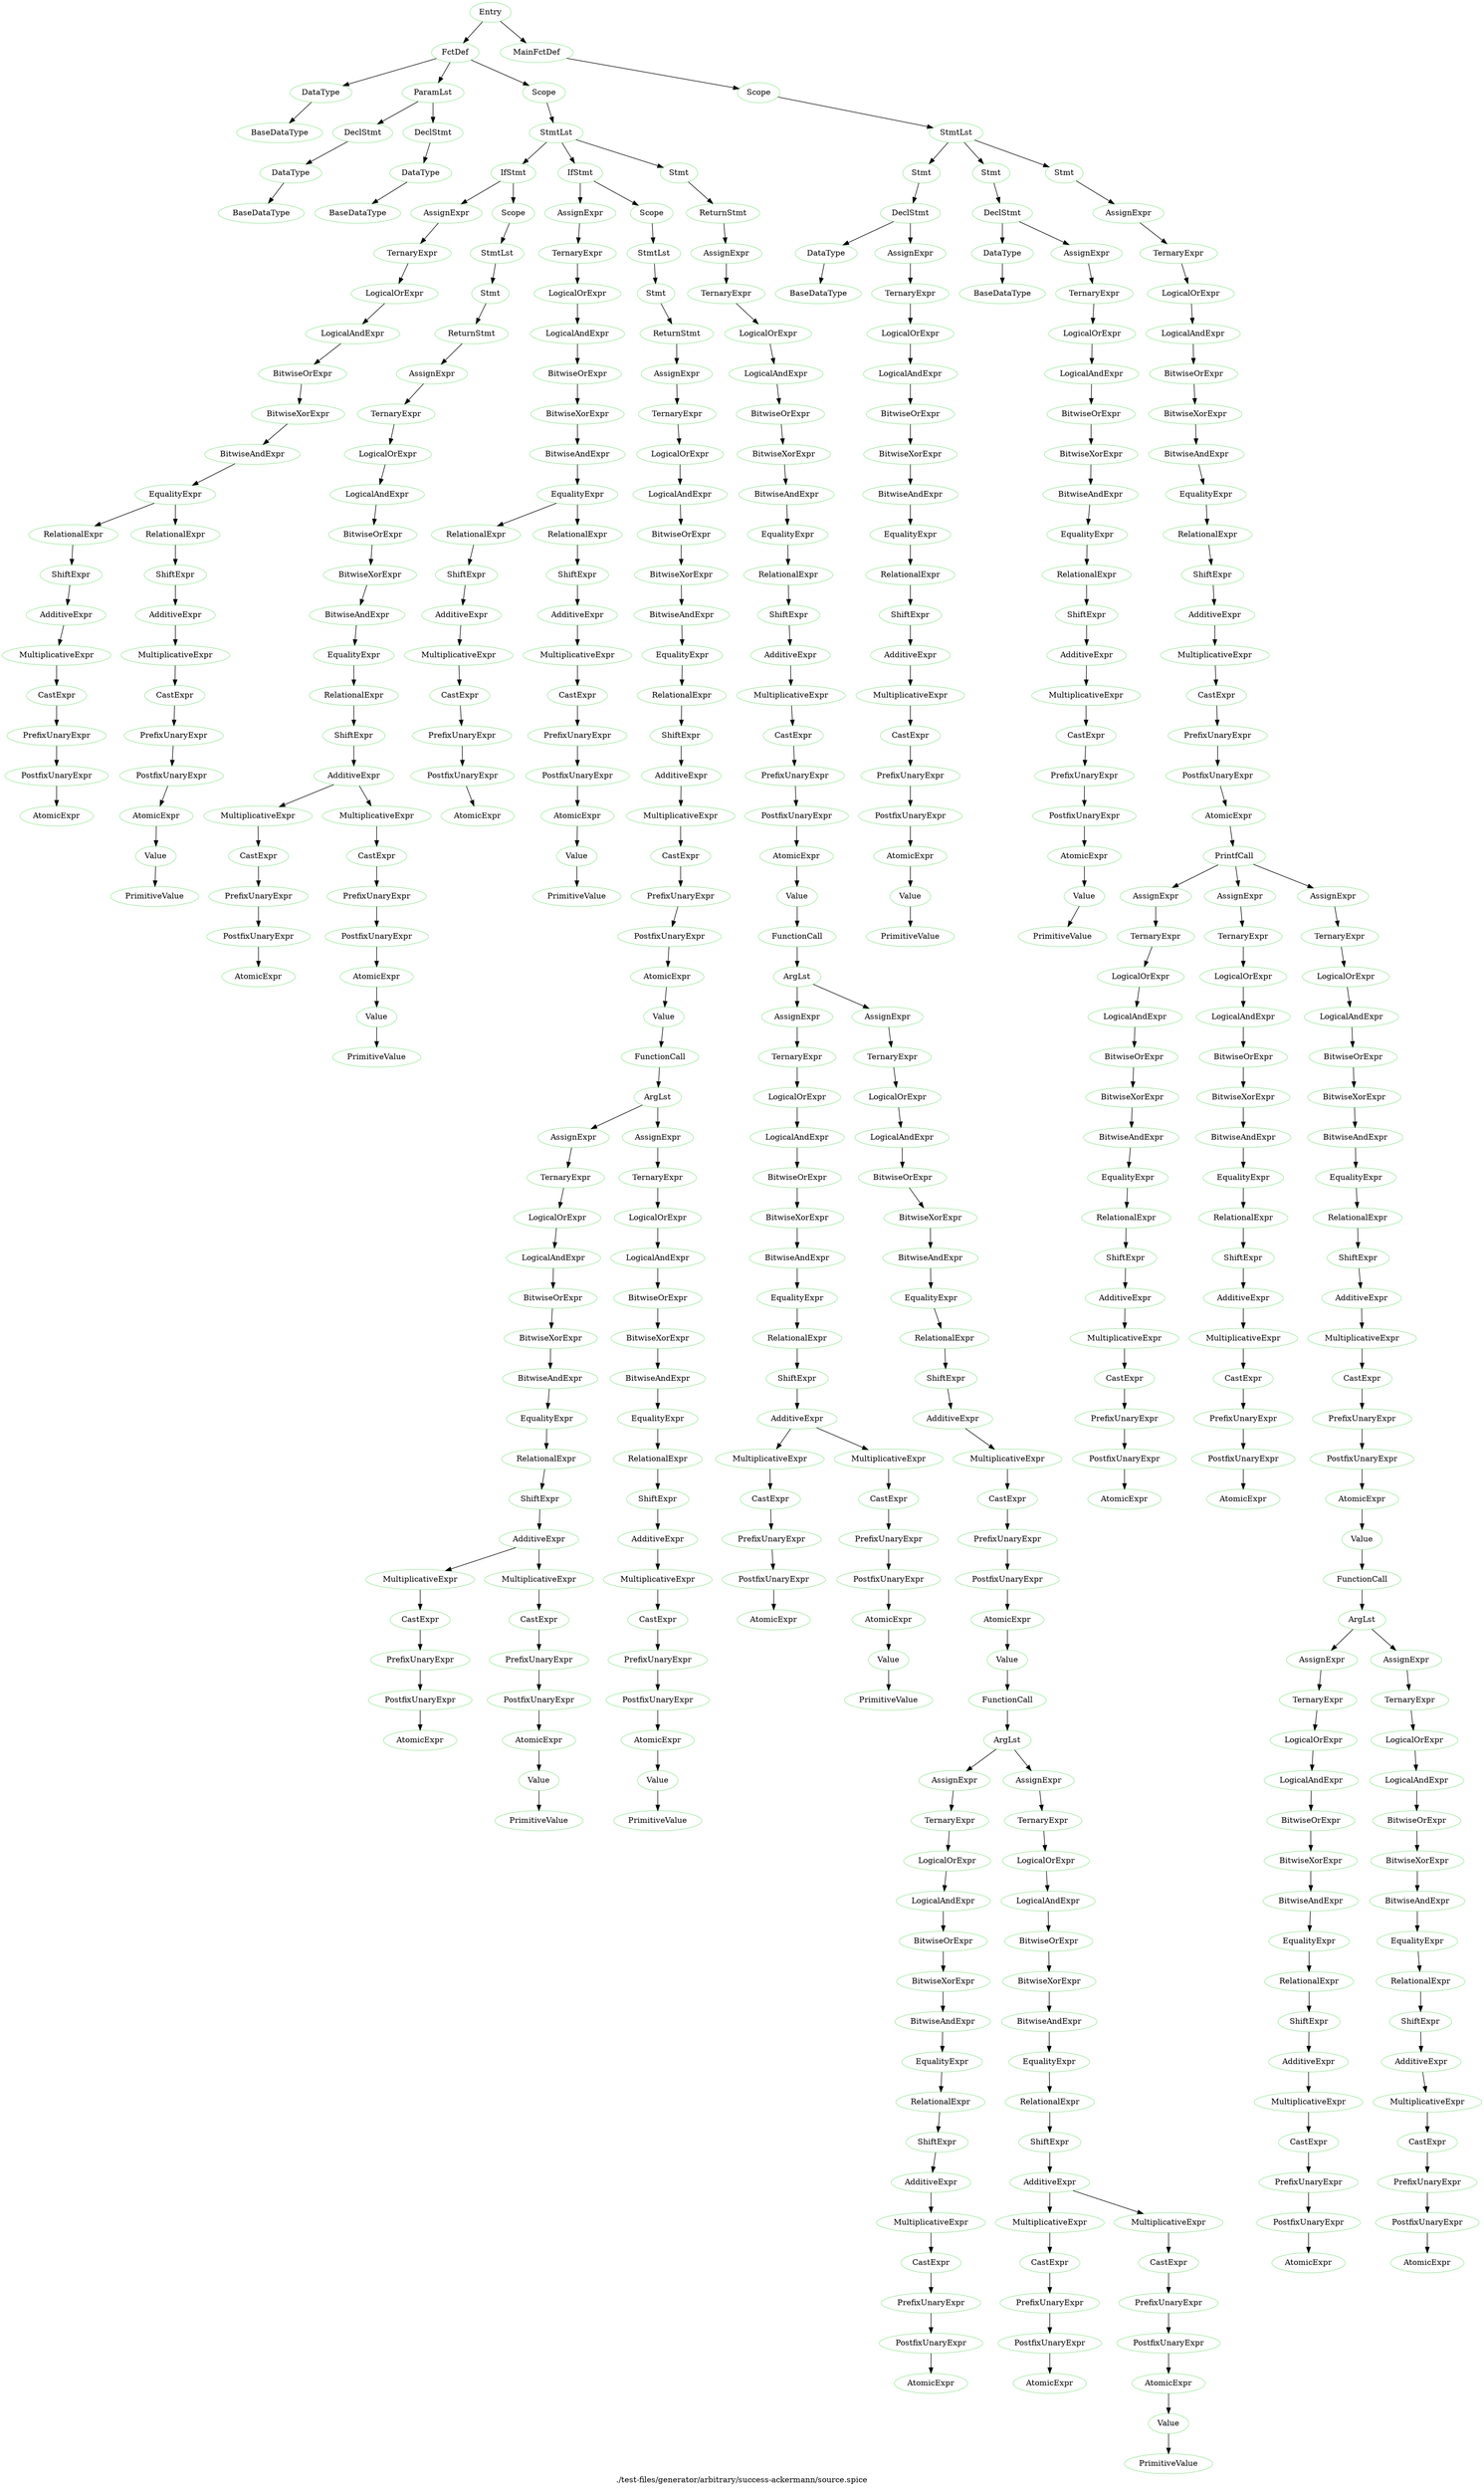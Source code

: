 digraph {
 rankdir="TB";
 label="./test-files/generator/arbitrary/success-ackermann/source.spice";
 L1C1_Entry [color="lightgreen",label="Entry"];
 L1C1_FctDef [color="lightgreen",label="FctDef"];
 L1C1_Entry -> L1C1_FctDef;
 L1C3_DataType [color="lightgreen",label="DataType"];
 L1C1_FctDef -> L1C3_DataType;
 L1C3_BaseDataType [color="lightgreen",label="BaseDataType"];
 L1C3_DataType -> L1C3_BaseDataType;
 L1C12_ParamLst [color="lightgreen",label="ParamLst"];
 L1C1_FctDef -> L1C12_ParamLst;
 L1C12_DeclStmt [color="lightgreen",label="DeclStmt"];
 L1C12_ParamLst -> L1C12_DeclStmt;
 L1C12_DataType [color="lightgreen",label="DataType"];
 L1C12_DeclStmt -> L1C12_DataType;
 L1C12_BaseDataType [color="lightgreen",label="BaseDataType"];
 L1C12_DataType -> L1C12_BaseDataType;
 L1C19_DeclStmt [color="lightgreen",label="DeclStmt"];
 L1C12_ParamLst -> L1C19_DeclStmt;
 L1C19_DataType [color="lightgreen",label="DataType"];
 L1C19_DeclStmt -> L1C19_DataType;
 L1C19_BaseDataType [color="lightgreen",label="BaseDataType"];
 L1C19_DataType -> L1C19_BaseDataType;
 L1C26_Scope [color="lightgreen",label="Scope"];
 L1C1_FctDef -> L1C26_Scope;
 L2C5_StmtLst [color="lightgreen",label="StmtLst"];
 L1C26_Scope -> L2C5_StmtLst;
 L2C5_IfStmt [color="lightgreen",label="IfStmt"];
 L2C5_StmtLst -> L2C5_IfStmt;
 L2C8_AssignExpr [color="lightgreen",label="AssignExpr"];
 L2C5_IfStmt -> L2C8_AssignExpr;
 L2C8_TernaryExpr [color="lightgreen",label="TernaryExpr"];
 L2C8_AssignExpr -> L2C8_TernaryExpr;
 L2C8_LogicalOrExpr [color="lightgreen",label="LogicalOrExpr"];
 L2C8_TernaryExpr -> L2C8_LogicalOrExpr;
 L2C8_LogicalAndExpr [color="lightgreen",label="LogicalAndExpr"];
 L2C8_LogicalOrExpr -> L2C8_LogicalAndExpr;
 L2C8_BitwiseOrExpr [color="lightgreen",label="BitwiseOrExpr"];
 L2C8_LogicalAndExpr -> L2C8_BitwiseOrExpr;
 L2C8_BitwiseXorExpr [color="lightgreen",label="BitwiseXorExpr"];
 L2C8_BitwiseOrExpr -> L2C8_BitwiseXorExpr;
 L2C8_BitwiseAndExpr [color="lightgreen",label="BitwiseAndExpr"];
 L2C8_BitwiseXorExpr -> L2C8_BitwiseAndExpr;
 L2C8_EqualityExpr [color="lightgreen",label="EqualityExpr"];
 L2C8_BitwiseAndExpr -> L2C8_EqualityExpr;
 L2C8_RelationalExpr [color="lightgreen",label="RelationalExpr"];
 L2C8_EqualityExpr -> L2C8_RelationalExpr;
 L2C8_ShiftExpr [color="lightgreen",label="ShiftExpr"];
 L2C8_RelationalExpr -> L2C8_ShiftExpr;
 L2C8_AdditiveExpr [color="lightgreen",label="AdditiveExpr"];
 L2C8_ShiftExpr -> L2C8_AdditiveExpr;
 L2C8_MultiplicativeExpr [color="lightgreen",label="MultiplicativeExpr"];
 L2C8_AdditiveExpr -> L2C8_MultiplicativeExpr;
 L2C8_CastExpr [color="lightgreen",label="CastExpr"];
 L2C8_MultiplicativeExpr -> L2C8_CastExpr;
 L2C8_PrefixUnaryExpr [color="lightgreen",label="PrefixUnaryExpr"];
 L2C8_CastExpr -> L2C8_PrefixUnaryExpr;
 L2C8_PostfixUnaryExpr [color="lightgreen",label="PostfixUnaryExpr"];
 L2C8_PrefixUnaryExpr -> L2C8_PostfixUnaryExpr;
 L2C8_AtomicExpr [color="lightgreen",label="AtomicExpr"];
 L2C8_PostfixUnaryExpr -> L2C8_AtomicExpr;
 L2C13_RelationalExpr [color="lightgreen",label="RelationalExpr"];
 L2C8_EqualityExpr -> L2C13_RelationalExpr;
 L2C13_ShiftExpr [color="lightgreen",label="ShiftExpr"];
 L2C13_RelationalExpr -> L2C13_ShiftExpr;
 L2C13_AdditiveExpr [color="lightgreen",label="AdditiveExpr"];
 L2C13_ShiftExpr -> L2C13_AdditiveExpr;
 L2C13_MultiplicativeExpr [color="lightgreen",label="MultiplicativeExpr"];
 L2C13_AdditiveExpr -> L2C13_MultiplicativeExpr;
 L2C13_CastExpr [color="lightgreen",label="CastExpr"];
 L2C13_MultiplicativeExpr -> L2C13_CastExpr;
 L2C13_PrefixUnaryExpr [color="lightgreen",label="PrefixUnaryExpr"];
 L2C13_CastExpr -> L2C13_PrefixUnaryExpr;
 L2C13_PostfixUnaryExpr [color="lightgreen",label="PostfixUnaryExpr"];
 L2C13_PrefixUnaryExpr -> L2C13_PostfixUnaryExpr;
 L2C13_AtomicExpr [color="lightgreen",label="AtomicExpr"];
 L2C13_PostfixUnaryExpr -> L2C13_AtomicExpr;
 L2C13_Value [color="lightgreen",label="Value"];
 L2C13_AtomicExpr -> L2C13_Value;
 L2C13_PrimitiveValue [color="lightgreen",label="PrimitiveValue"];
 L2C13_Value -> L2C13_PrimitiveValue;
 L2C15_Scope [color="lightgreen",label="Scope"];
 L2C5_IfStmt -> L2C15_Scope;
 L2C17_StmtLst [color="lightgreen",label="StmtLst"];
 L2C15_Scope -> L2C17_StmtLst;
 L2C17_Stmt [color="lightgreen",label="Stmt"];
 L2C17_StmtLst -> L2C17_Stmt;
 L2C17_ReturnStmt [color="lightgreen",label="ReturnStmt"];
 L2C17_Stmt -> L2C17_ReturnStmt;
 L2C24_AssignExpr [color="lightgreen",label="AssignExpr"];
 L2C17_ReturnStmt -> L2C24_AssignExpr;
 L2C24_TernaryExpr [color="lightgreen",label="TernaryExpr"];
 L2C24_AssignExpr -> L2C24_TernaryExpr;
 L2C24_LogicalOrExpr [color="lightgreen",label="LogicalOrExpr"];
 L2C24_TernaryExpr -> L2C24_LogicalOrExpr;
 L2C24_LogicalAndExpr [color="lightgreen",label="LogicalAndExpr"];
 L2C24_LogicalOrExpr -> L2C24_LogicalAndExpr;
 L2C24_BitwiseOrExpr [color="lightgreen",label="BitwiseOrExpr"];
 L2C24_LogicalAndExpr -> L2C24_BitwiseOrExpr;
 L2C24_BitwiseXorExpr [color="lightgreen",label="BitwiseXorExpr"];
 L2C24_BitwiseOrExpr -> L2C24_BitwiseXorExpr;
 L2C24_BitwiseAndExpr [color="lightgreen",label="BitwiseAndExpr"];
 L2C24_BitwiseXorExpr -> L2C24_BitwiseAndExpr;
 L2C24_EqualityExpr [color="lightgreen",label="EqualityExpr"];
 L2C24_BitwiseAndExpr -> L2C24_EqualityExpr;
 L2C24_RelationalExpr [color="lightgreen",label="RelationalExpr"];
 L2C24_EqualityExpr -> L2C24_RelationalExpr;
 L2C24_ShiftExpr [color="lightgreen",label="ShiftExpr"];
 L2C24_RelationalExpr -> L2C24_ShiftExpr;
 L2C24_AdditiveExpr [color="lightgreen",label="AdditiveExpr"];
 L2C24_ShiftExpr -> L2C24_AdditiveExpr;
 L2C24_MultiplicativeExpr [color="lightgreen",label="MultiplicativeExpr"];
 L2C24_AdditiveExpr -> L2C24_MultiplicativeExpr;
 L2C24_CastExpr [color="lightgreen",label="CastExpr"];
 L2C24_MultiplicativeExpr -> L2C24_CastExpr;
 L2C24_PrefixUnaryExpr [color="lightgreen",label="PrefixUnaryExpr"];
 L2C24_CastExpr -> L2C24_PrefixUnaryExpr;
 L2C24_PostfixUnaryExpr [color="lightgreen",label="PostfixUnaryExpr"];
 L2C24_PrefixUnaryExpr -> L2C24_PostfixUnaryExpr;
 L2C24_AtomicExpr [color="lightgreen",label="AtomicExpr"];
 L2C24_PostfixUnaryExpr -> L2C24_AtomicExpr;
 L2C28_MultiplicativeExpr [color="lightgreen",label="MultiplicativeExpr"];
 L2C24_AdditiveExpr -> L2C28_MultiplicativeExpr;
 L2C28_CastExpr [color="lightgreen",label="CastExpr"];
 L2C28_MultiplicativeExpr -> L2C28_CastExpr;
 L2C28_PrefixUnaryExpr [color="lightgreen",label="PrefixUnaryExpr"];
 L2C28_CastExpr -> L2C28_PrefixUnaryExpr;
 L2C28_PostfixUnaryExpr [color="lightgreen",label="PostfixUnaryExpr"];
 L2C28_PrefixUnaryExpr -> L2C28_PostfixUnaryExpr;
 L2C28_AtomicExpr [color="lightgreen",label="AtomicExpr"];
 L2C28_PostfixUnaryExpr -> L2C28_AtomicExpr;
 L2C28_Value [color="lightgreen",label="Value"];
 L2C28_AtomicExpr -> L2C28_Value;
 L2C28_PrimitiveValue [color="lightgreen",label="PrimitiveValue"];
 L2C28_Value -> L2C28_PrimitiveValue;
 L3C5_IfStmt [color="lightgreen",label="IfStmt"];
 L2C5_StmtLst -> L3C5_IfStmt;
 L3C8_AssignExpr [color="lightgreen",label="AssignExpr"];
 L3C5_IfStmt -> L3C8_AssignExpr;
 L3C8_TernaryExpr [color="lightgreen",label="TernaryExpr"];
 L3C8_AssignExpr -> L3C8_TernaryExpr;
 L3C8_LogicalOrExpr [color="lightgreen",label="LogicalOrExpr"];
 L3C8_TernaryExpr -> L3C8_LogicalOrExpr;
 L3C8_LogicalAndExpr [color="lightgreen",label="LogicalAndExpr"];
 L3C8_LogicalOrExpr -> L3C8_LogicalAndExpr;
 L3C8_BitwiseOrExpr [color="lightgreen",label="BitwiseOrExpr"];
 L3C8_LogicalAndExpr -> L3C8_BitwiseOrExpr;
 L3C8_BitwiseXorExpr [color="lightgreen",label="BitwiseXorExpr"];
 L3C8_BitwiseOrExpr -> L3C8_BitwiseXorExpr;
 L3C8_BitwiseAndExpr [color="lightgreen",label="BitwiseAndExpr"];
 L3C8_BitwiseXorExpr -> L3C8_BitwiseAndExpr;
 L3C8_EqualityExpr [color="lightgreen",label="EqualityExpr"];
 L3C8_BitwiseAndExpr -> L3C8_EqualityExpr;
 L3C8_RelationalExpr [color="lightgreen",label="RelationalExpr"];
 L3C8_EqualityExpr -> L3C8_RelationalExpr;
 L3C8_ShiftExpr [color="lightgreen",label="ShiftExpr"];
 L3C8_RelationalExpr -> L3C8_ShiftExpr;
 L3C8_AdditiveExpr [color="lightgreen",label="AdditiveExpr"];
 L3C8_ShiftExpr -> L3C8_AdditiveExpr;
 L3C8_MultiplicativeExpr [color="lightgreen",label="MultiplicativeExpr"];
 L3C8_AdditiveExpr -> L3C8_MultiplicativeExpr;
 L3C8_CastExpr [color="lightgreen",label="CastExpr"];
 L3C8_MultiplicativeExpr -> L3C8_CastExpr;
 L3C8_PrefixUnaryExpr [color="lightgreen",label="PrefixUnaryExpr"];
 L3C8_CastExpr -> L3C8_PrefixUnaryExpr;
 L3C8_PostfixUnaryExpr [color="lightgreen",label="PostfixUnaryExpr"];
 L3C8_PrefixUnaryExpr -> L3C8_PostfixUnaryExpr;
 L3C8_AtomicExpr [color="lightgreen",label="AtomicExpr"];
 L3C8_PostfixUnaryExpr -> L3C8_AtomicExpr;
 L3C13_RelationalExpr [color="lightgreen",label="RelationalExpr"];
 L3C8_EqualityExpr -> L3C13_RelationalExpr;
 L3C13_ShiftExpr [color="lightgreen",label="ShiftExpr"];
 L3C13_RelationalExpr -> L3C13_ShiftExpr;
 L3C13_AdditiveExpr [color="lightgreen",label="AdditiveExpr"];
 L3C13_ShiftExpr -> L3C13_AdditiveExpr;
 L3C13_MultiplicativeExpr [color="lightgreen",label="MultiplicativeExpr"];
 L3C13_AdditiveExpr -> L3C13_MultiplicativeExpr;
 L3C13_CastExpr [color="lightgreen",label="CastExpr"];
 L3C13_MultiplicativeExpr -> L3C13_CastExpr;
 L3C13_PrefixUnaryExpr [color="lightgreen",label="PrefixUnaryExpr"];
 L3C13_CastExpr -> L3C13_PrefixUnaryExpr;
 L3C13_PostfixUnaryExpr [color="lightgreen",label="PostfixUnaryExpr"];
 L3C13_PrefixUnaryExpr -> L3C13_PostfixUnaryExpr;
 L3C13_AtomicExpr [color="lightgreen",label="AtomicExpr"];
 L3C13_PostfixUnaryExpr -> L3C13_AtomicExpr;
 L3C13_Value [color="lightgreen",label="Value"];
 L3C13_AtomicExpr -> L3C13_Value;
 L3C13_PrimitiveValue [color="lightgreen",label="PrimitiveValue"];
 L3C13_Value -> L3C13_PrimitiveValue;
 L3C15_Scope [color="lightgreen",label="Scope"];
 L3C5_IfStmt -> L3C15_Scope;
 L3C17_StmtLst [color="lightgreen",label="StmtLst"];
 L3C15_Scope -> L3C17_StmtLst;
 L3C17_Stmt [color="lightgreen",label="Stmt"];
 L3C17_StmtLst -> L3C17_Stmt;
 L3C17_ReturnStmt [color="lightgreen",label="ReturnStmt"];
 L3C17_Stmt -> L3C17_ReturnStmt;
 L3C24_AssignExpr [color="lightgreen",label="AssignExpr"];
 L3C17_ReturnStmt -> L3C24_AssignExpr;
 L3C24_TernaryExpr [color="lightgreen",label="TernaryExpr"];
 L3C24_AssignExpr -> L3C24_TernaryExpr;
 L3C24_LogicalOrExpr [color="lightgreen",label="LogicalOrExpr"];
 L3C24_TernaryExpr -> L3C24_LogicalOrExpr;
 L3C24_LogicalAndExpr [color="lightgreen",label="LogicalAndExpr"];
 L3C24_LogicalOrExpr -> L3C24_LogicalAndExpr;
 L3C24_BitwiseOrExpr [color="lightgreen",label="BitwiseOrExpr"];
 L3C24_LogicalAndExpr -> L3C24_BitwiseOrExpr;
 L3C24_BitwiseXorExpr [color="lightgreen",label="BitwiseXorExpr"];
 L3C24_BitwiseOrExpr -> L3C24_BitwiseXorExpr;
 L3C24_BitwiseAndExpr [color="lightgreen",label="BitwiseAndExpr"];
 L3C24_BitwiseXorExpr -> L3C24_BitwiseAndExpr;
 L3C24_EqualityExpr [color="lightgreen",label="EqualityExpr"];
 L3C24_BitwiseAndExpr -> L3C24_EqualityExpr;
 L3C24_RelationalExpr [color="lightgreen",label="RelationalExpr"];
 L3C24_EqualityExpr -> L3C24_RelationalExpr;
 L3C24_ShiftExpr [color="lightgreen",label="ShiftExpr"];
 L3C24_RelationalExpr -> L3C24_ShiftExpr;
 L3C24_AdditiveExpr [color="lightgreen",label="AdditiveExpr"];
 L3C24_ShiftExpr -> L3C24_AdditiveExpr;
 L3C24_MultiplicativeExpr [color="lightgreen",label="MultiplicativeExpr"];
 L3C24_AdditiveExpr -> L3C24_MultiplicativeExpr;
 L3C24_CastExpr [color="lightgreen",label="CastExpr"];
 L3C24_MultiplicativeExpr -> L3C24_CastExpr;
 L3C24_PrefixUnaryExpr [color="lightgreen",label="PrefixUnaryExpr"];
 L3C24_CastExpr -> L3C24_PrefixUnaryExpr;
 L3C24_PostfixUnaryExpr [color="lightgreen",label="PostfixUnaryExpr"];
 L3C24_PrefixUnaryExpr -> L3C24_PostfixUnaryExpr;
 L3C24_AtomicExpr [color="lightgreen",label="AtomicExpr"];
 L3C24_PostfixUnaryExpr -> L3C24_AtomicExpr;
 L3C24_Value [color="lightgreen",label="Value"];
 L3C24_AtomicExpr -> L3C24_Value;
 L3C24_FunctionCall [color="lightgreen",label="FunctionCall"];
 L3C24_Value -> L3C24_FunctionCall;
 L3C28_ArgLst [color="lightgreen",label="ArgLst"];
 L3C24_FunctionCall -> L3C28_ArgLst;
 L3C28_AssignExpr [color="lightgreen",label="AssignExpr"];
 L3C28_ArgLst -> L3C28_AssignExpr;
 L3C28_TernaryExpr [color="lightgreen",label="TernaryExpr"];
 L3C28_AssignExpr -> L3C28_TernaryExpr;
 L3C28_LogicalOrExpr [color="lightgreen",label="LogicalOrExpr"];
 L3C28_TernaryExpr -> L3C28_LogicalOrExpr;
 L3C28_LogicalAndExpr [color="lightgreen",label="LogicalAndExpr"];
 L3C28_LogicalOrExpr -> L3C28_LogicalAndExpr;
 L3C28_BitwiseOrExpr [color="lightgreen",label="BitwiseOrExpr"];
 L3C28_LogicalAndExpr -> L3C28_BitwiseOrExpr;
 L3C28_BitwiseXorExpr [color="lightgreen",label="BitwiseXorExpr"];
 L3C28_BitwiseOrExpr -> L3C28_BitwiseXorExpr;
 L3C28_BitwiseAndExpr [color="lightgreen",label="BitwiseAndExpr"];
 L3C28_BitwiseXorExpr -> L3C28_BitwiseAndExpr;
 L3C28_EqualityExpr [color="lightgreen",label="EqualityExpr"];
 L3C28_BitwiseAndExpr -> L3C28_EqualityExpr;
 L3C28_RelationalExpr [color="lightgreen",label="RelationalExpr"];
 L3C28_EqualityExpr -> L3C28_RelationalExpr;
 L3C28_ShiftExpr [color="lightgreen",label="ShiftExpr"];
 L3C28_RelationalExpr -> L3C28_ShiftExpr;
 L3C28_AdditiveExpr [color="lightgreen",label="AdditiveExpr"];
 L3C28_ShiftExpr -> L3C28_AdditiveExpr;
 L3C28_MultiplicativeExpr [color="lightgreen",label="MultiplicativeExpr"];
 L3C28_AdditiveExpr -> L3C28_MultiplicativeExpr;
 L3C28_CastExpr [color="lightgreen",label="CastExpr"];
 L3C28_MultiplicativeExpr -> L3C28_CastExpr;
 L3C28_PrefixUnaryExpr [color="lightgreen",label="PrefixUnaryExpr"];
 L3C28_CastExpr -> L3C28_PrefixUnaryExpr;
 L3C28_PostfixUnaryExpr [color="lightgreen",label="PostfixUnaryExpr"];
 L3C28_PrefixUnaryExpr -> L3C28_PostfixUnaryExpr;
 L3C28_AtomicExpr [color="lightgreen",label="AtomicExpr"];
 L3C28_PostfixUnaryExpr -> L3C28_AtomicExpr;
 L3C32_MultiplicativeExpr [color="lightgreen",label="MultiplicativeExpr"];
 L3C28_AdditiveExpr -> L3C32_MultiplicativeExpr;
 L3C32_CastExpr [color="lightgreen",label="CastExpr"];
 L3C32_MultiplicativeExpr -> L3C32_CastExpr;
 L3C32_PrefixUnaryExpr [color="lightgreen",label="PrefixUnaryExpr"];
 L3C32_CastExpr -> L3C32_PrefixUnaryExpr;
 L3C32_PostfixUnaryExpr [color="lightgreen",label="PostfixUnaryExpr"];
 L3C32_PrefixUnaryExpr -> L3C32_PostfixUnaryExpr;
 L3C32_AtomicExpr [color="lightgreen",label="AtomicExpr"];
 L3C32_PostfixUnaryExpr -> L3C32_AtomicExpr;
 L3C32_Value [color="lightgreen",label="Value"];
 L3C32_AtomicExpr -> L3C32_Value;
 L3C32_PrimitiveValue [color="lightgreen",label="PrimitiveValue"];
 L3C32_Value -> L3C32_PrimitiveValue;
 L3C35_AssignExpr [color="lightgreen",label="AssignExpr"];
 L3C28_ArgLst -> L3C35_AssignExpr;
 L3C35_TernaryExpr [color="lightgreen",label="TernaryExpr"];
 L3C35_AssignExpr -> L3C35_TernaryExpr;
 L3C35_LogicalOrExpr [color="lightgreen",label="LogicalOrExpr"];
 L3C35_TernaryExpr -> L3C35_LogicalOrExpr;
 L3C35_LogicalAndExpr [color="lightgreen",label="LogicalAndExpr"];
 L3C35_LogicalOrExpr -> L3C35_LogicalAndExpr;
 L3C35_BitwiseOrExpr [color="lightgreen",label="BitwiseOrExpr"];
 L3C35_LogicalAndExpr -> L3C35_BitwiseOrExpr;
 L3C35_BitwiseXorExpr [color="lightgreen",label="BitwiseXorExpr"];
 L3C35_BitwiseOrExpr -> L3C35_BitwiseXorExpr;
 L3C35_BitwiseAndExpr [color="lightgreen",label="BitwiseAndExpr"];
 L3C35_BitwiseXorExpr -> L3C35_BitwiseAndExpr;
 L3C35_EqualityExpr [color="lightgreen",label="EqualityExpr"];
 L3C35_BitwiseAndExpr -> L3C35_EqualityExpr;
 L3C35_RelationalExpr [color="lightgreen",label="RelationalExpr"];
 L3C35_EqualityExpr -> L3C35_RelationalExpr;
 L3C35_ShiftExpr [color="lightgreen",label="ShiftExpr"];
 L3C35_RelationalExpr -> L3C35_ShiftExpr;
 L3C35_AdditiveExpr [color="lightgreen",label="AdditiveExpr"];
 L3C35_ShiftExpr -> L3C35_AdditiveExpr;
 L3C35_MultiplicativeExpr [color="lightgreen",label="MultiplicativeExpr"];
 L3C35_AdditiveExpr -> L3C35_MultiplicativeExpr;
 L3C35_CastExpr [color="lightgreen",label="CastExpr"];
 L3C35_MultiplicativeExpr -> L3C35_CastExpr;
 L3C35_PrefixUnaryExpr [color="lightgreen",label="PrefixUnaryExpr"];
 L3C35_CastExpr -> L3C35_PrefixUnaryExpr;
 L3C35_PostfixUnaryExpr [color="lightgreen",label="PostfixUnaryExpr"];
 L3C35_PrefixUnaryExpr -> L3C35_PostfixUnaryExpr;
 L3C35_AtomicExpr [color="lightgreen",label="AtomicExpr"];
 L3C35_PostfixUnaryExpr -> L3C35_AtomicExpr;
 L3C35_Value [color="lightgreen",label="Value"];
 L3C35_AtomicExpr -> L3C35_Value;
 L3C35_PrimitiveValue [color="lightgreen",label="PrimitiveValue"];
 L3C35_Value -> L3C35_PrimitiveValue;
 L4C5_Stmt [color="lightgreen",label="Stmt"];
 L2C5_StmtLst -> L4C5_Stmt;
 L4C5_ReturnStmt [color="lightgreen",label="ReturnStmt"];
 L4C5_Stmt -> L4C5_ReturnStmt;
 L4C12_AssignExpr [color="lightgreen",label="AssignExpr"];
 L4C5_ReturnStmt -> L4C12_AssignExpr;
 L4C12_TernaryExpr [color="lightgreen",label="TernaryExpr"];
 L4C12_AssignExpr -> L4C12_TernaryExpr;
 L4C12_LogicalOrExpr [color="lightgreen",label="LogicalOrExpr"];
 L4C12_TernaryExpr -> L4C12_LogicalOrExpr;
 L4C12_LogicalAndExpr [color="lightgreen",label="LogicalAndExpr"];
 L4C12_LogicalOrExpr -> L4C12_LogicalAndExpr;
 L4C12_BitwiseOrExpr [color="lightgreen",label="BitwiseOrExpr"];
 L4C12_LogicalAndExpr -> L4C12_BitwiseOrExpr;
 L4C12_BitwiseXorExpr [color="lightgreen",label="BitwiseXorExpr"];
 L4C12_BitwiseOrExpr -> L4C12_BitwiseXorExpr;
 L4C12_BitwiseAndExpr [color="lightgreen",label="BitwiseAndExpr"];
 L4C12_BitwiseXorExpr -> L4C12_BitwiseAndExpr;
 L4C12_EqualityExpr [color="lightgreen",label="EqualityExpr"];
 L4C12_BitwiseAndExpr -> L4C12_EqualityExpr;
 L4C12_RelationalExpr [color="lightgreen",label="RelationalExpr"];
 L4C12_EqualityExpr -> L4C12_RelationalExpr;
 L4C12_ShiftExpr [color="lightgreen",label="ShiftExpr"];
 L4C12_RelationalExpr -> L4C12_ShiftExpr;
 L4C12_AdditiveExpr [color="lightgreen",label="AdditiveExpr"];
 L4C12_ShiftExpr -> L4C12_AdditiveExpr;
 L4C12_MultiplicativeExpr [color="lightgreen",label="MultiplicativeExpr"];
 L4C12_AdditiveExpr -> L4C12_MultiplicativeExpr;
 L4C12_CastExpr [color="lightgreen",label="CastExpr"];
 L4C12_MultiplicativeExpr -> L4C12_CastExpr;
 L4C12_PrefixUnaryExpr [color="lightgreen",label="PrefixUnaryExpr"];
 L4C12_CastExpr -> L4C12_PrefixUnaryExpr;
 L4C12_PostfixUnaryExpr [color="lightgreen",label="PostfixUnaryExpr"];
 L4C12_PrefixUnaryExpr -> L4C12_PostfixUnaryExpr;
 L4C12_AtomicExpr [color="lightgreen",label="AtomicExpr"];
 L4C12_PostfixUnaryExpr -> L4C12_AtomicExpr;
 L4C12_Value [color="lightgreen",label="Value"];
 L4C12_AtomicExpr -> L4C12_Value;
 L4C12_FunctionCall [color="lightgreen",label="FunctionCall"];
 L4C12_Value -> L4C12_FunctionCall;
 L4C16_ArgLst [color="lightgreen",label="ArgLst"];
 L4C12_FunctionCall -> L4C16_ArgLst;
 L4C16_AssignExpr [color="lightgreen",label="AssignExpr"];
 L4C16_ArgLst -> L4C16_AssignExpr;
 L4C16_TernaryExpr [color="lightgreen",label="TernaryExpr"];
 L4C16_AssignExpr -> L4C16_TernaryExpr;
 L4C16_LogicalOrExpr [color="lightgreen",label="LogicalOrExpr"];
 L4C16_TernaryExpr -> L4C16_LogicalOrExpr;
 L4C16_LogicalAndExpr [color="lightgreen",label="LogicalAndExpr"];
 L4C16_LogicalOrExpr -> L4C16_LogicalAndExpr;
 L4C16_BitwiseOrExpr [color="lightgreen",label="BitwiseOrExpr"];
 L4C16_LogicalAndExpr -> L4C16_BitwiseOrExpr;
 L4C16_BitwiseXorExpr [color="lightgreen",label="BitwiseXorExpr"];
 L4C16_BitwiseOrExpr -> L4C16_BitwiseXorExpr;
 L4C16_BitwiseAndExpr [color="lightgreen",label="BitwiseAndExpr"];
 L4C16_BitwiseXorExpr -> L4C16_BitwiseAndExpr;
 L4C16_EqualityExpr [color="lightgreen",label="EqualityExpr"];
 L4C16_BitwiseAndExpr -> L4C16_EqualityExpr;
 L4C16_RelationalExpr [color="lightgreen",label="RelationalExpr"];
 L4C16_EqualityExpr -> L4C16_RelationalExpr;
 L4C16_ShiftExpr [color="lightgreen",label="ShiftExpr"];
 L4C16_RelationalExpr -> L4C16_ShiftExpr;
 L4C16_AdditiveExpr [color="lightgreen",label="AdditiveExpr"];
 L4C16_ShiftExpr -> L4C16_AdditiveExpr;
 L4C16_MultiplicativeExpr [color="lightgreen",label="MultiplicativeExpr"];
 L4C16_AdditiveExpr -> L4C16_MultiplicativeExpr;
 L4C16_CastExpr [color="lightgreen",label="CastExpr"];
 L4C16_MultiplicativeExpr -> L4C16_CastExpr;
 L4C16_PrefixUnaryExpr [color="lightgreen",label="PrefixUnaryExpr"];
 L4C16_CastExpr -> L4C16_PrefixUnaryExpr;
 L4C16_PostfixUnaryExpr [color="lightgreen",label="PostfixUnaryExpr"];
 L4C16_PrefixUnaryExpr -> L4C16_PostfixUnaryExpr;
 L4C16_AtomicExpr [color="lightgreen",label="AtomicExpr"];
 L4C16_PostfixUnaryExpr -> L4C16_AtomicExpr;
 L4C20_MultiplicativeExpr [color="lightgreen",label="MultiplicativeExpr"];
 L4C16_AdditiveExpr -> L4C20_MultiplicativeExpr;
 L4C20_CastExpr [color="lightgreen",label="CastExpr"];
 L4C20_MultiplicativeExpr -> L4C20_CastExpr;
 L4C20_PrefixUnaryExpr [color="lightgreen",label="PrefixUnaryExpr"];
 L4C20_CastExpr -> L4C20_PrefixUnaryExpr;
 L4C20_PostfixUnaryExpr [color="lightgreen",label="PostfixUnaryExpr"];
 L4C20_PrefixUnaryExpr -> L4C20_PostfixUnaryExpr;
 L4C20_AtomicExpr [color="lightgreen",label="AtomicExpr"];
 L4C20_PostfixUnaryExpr -> L4C20_AtomicExpr;
 L4C20_Value [color="lightgreen",label="Value"];
 L4C20_AtomicExpr -> L4C20_Value;
 L4C20_PrimitiveValue [color="lightgreen",label="PrimitiveValue"];
 L4C20_Value -> L4C20_PrimitiveValue;
 L4C23_AssignExpr [color="lightgreen",label="AssignExpr"];
 L4C16_ArgLst -> L4C23_AssignExpr;
 L4C23_TernaryExpr [color="lightgreen",label="TernaryExpr"];
 L4C23_AssignExpr -> L4C23_TernaryExpr;
 L4C23_LogicalOrExpr [color="lightgreen",label="LogicalOrExpr"];
 L4C23_TernaryExpr -> L4C23_LogicalOrExpr;
 L4C23_LogicalAndExpr [color="lightgreen",label="LogicalAndExpr"];
 L4C23_LogicalOrExpr -> L4C23_LogicalAndExpr;
 L4C23_BitwiseOrExpr [color="lightgreen",label="BitwiseOrExpr"];
 L4C23_LogicalAndExpr -> L4C23_BitwiseOrExpr;
 L4C23_BitwiseXorExpr [color="lightgreen",label="BitwiseXorExpr"];
 L4C23_BitwiseOrExpr -> L4C23_BitwiseXorExpr;
 L4C23_BitwiseAndExpr [color="lightgreen",label="BitwiseAndExpr"];
 L4C23_BitwiseXorExpr -> L4C23_BitwiseAndExpr;
 L4C23_EqualityExpr [color="lightgreen",label="EqualityExpr"];
 L4C23_BitwiseAndExpr -> L4C23_EqualityExpr;
 L4C23_RelationalExpr [color="lightgreen",label="RelationalExpr"];
 L4C23_EqualityExpr -> L4C23_RelationalExpr;
 L4C23_ShiftExpr [color="lightgreen",label="ShiftExpr"];
 L4C23_RelationalExpr -> L4C23_ShiftExpr;
 L4C23_AdditiveExpr [color="lightgreen",label="AdditiveExpr"];
 L4C23_ShiftExpr -> L4C23_AdditiveExpr;
 L4C23_MultiplicativeExpr [color="lightgreen",label="MultiplicativeExpr"];
 L4C23_AdditiveExpr -> L4C23_MultiplicativeExpr;
 L4C23_CastExpr [color="lightgreen",label="CastExpr"];
 L4C23_MultiplicativeExpr -> L4C23_CastExpr;
 L4C23_PrefixUnaryExpr [color="lightgreen",label="PrefixUnaryExpr"];
 L4C23_CastExpr -> L4C23_PrefixUnaryExpr;
 L4C23_PostfixUnaryExpr [color="lightgreen",label="PostfixUnaryExpr"];
 L4C23_PrefixUnaryExpr -> L4C23_PostfixUnaryExpr;
 L4C23_AtomicExpr [color="lightgreen",label="AtomicExpr"];
 L4C23_PostfixUnaryExpr -> L4C23_AtomicExpr;
 L4C23_Value [color="lightgreen",label="Value"];
 L4C23_AtomicExpr -> L4C23_Value;
 L4C23_FunctionCall [color="lightgreen",label="FunctionCall"];
 L4C23_Value -> L4C23_FunctionCall;
 L4C27_ArgLst [color="lightgreen",label="ArgLst"];
 L4C23_FunctionCall -> L4C27_ArgLst;
 L4C27_AssignExpr [color="lightgreen",label="AssignExpr"];
 L4C27_ArgLst -> L4C27_AssignExpr;
 L4C27_TernaryExpr [color="lightgreen",label="TernaryExpr"];
 L4C27_AssignExpr -> L4C27_TernaryExpr;
 L4C27_LogicalOrExpr [color="lightgreen",label="LogicalOrExpr"];
 L4C27_TernaryExpr -> L4C27_LogicalOrExpr;
 L4C27_LogicalAndExpr [color="lightgreen",label="LogicalAndExpr"];
 L4C27_LogicalOrExpr -> L4C27_LogicalAndExpr;
 L4C27_BitwiseOrExpr [color="lightgreen",label="BitwiseOrExpr"];
 L4C27_LogicalAndExpr -> L4C27_BitwiseOrExpr;
 L4C27_BitwiseXorExpr [color="lightgreen",label="BitwiseXorExpr"];
 L4C27_BitwiseOrExpr -> L4C27_BitwiseXorExpr;
 L4C27_BitwiseAndExpr [color="lightgreen",label="BitwiseAndExpr"];
 L4C27_BitwiseXorExpr -> L4C27_BitwiseAndExpr;
 L4C27_EqualityExpr [color="lightgreen",label="EqualityExpr"];
 L4C27_BitwiseAndExpr -> L4C27_EqualityExpr;
 L4C27_RelationalExpr [color="lightgreen",label="RelationalExpr"];
 L4C27_EqualityExpr -> L4C27_RelationalExpr;
 L4C27_ShiftExpr [color="lightgreen",label="ShiftExpr"];
 L4C27_RelationalExpr -> L4C27_ShiftExpr;
 L4C27_AdditiveExpr [color="lightgreen",label="AdditiveExpr"];
 L4C27_ShiftExpr -> L4C27_AdditiveExpr;
 L4C27_MultiplicativeExpr [color="lightgreen",label="MultiplicativeExpr"];
 L4C27_AdditiveExpr -> L4C27_MultiplicativeExpr;
 L4C27_CastExpr [color="lightgreen",label="CastExpr"];
 L4C27_MultiplicativeExpr -> L4C27_CastExpr;
 L4C27_PrefixUnaryExpr [color="lightgreen",label="PrefixUnaryExpr"];
 L4C27_CastExpr -> L4C27_PrefixUnaryExpr;
 L4C27_PostfixUnaryExpr [color="lightgreen",label="PostfixUnaryExpr"];
 L4C27_PrefixUnaryExpr -> L4C27_PostfixUnaryExpr;
 L4C27_AtomicExpr [color="lightgreen",label="AtomicExpr"];
 L4C27_PostfixUnaryExpr -> L4C27_AtomicExpr;
 L4C30_AssignExpr [color="lightgreen",label="AssignExpr"];
 L4C27_ArgLst -> L4C30_AssignExpr;
 L4C30_TernaryExpr [color="lightgreen",label="TernaryExpr"];
 L4C30_AssignExpr -> L4C30_TernaryExpr;
 L4C30_LogicalOrExpr [color="lightgreen",label="LogicalOrExpr"];
 L4C30_TernaryExpr -> L4C30_LogicalOrExpr;
 L4C30_LogicalAndExpr [color="lightgreen",label="LogicalAndExpr"];
 L4C30_LogicalOrExpr -> L4C30_LogicalAndExpr;
 L4C30_BitwiseOrExpr [color="lightgreen",label="BitwiseOrExpr"];
 L4C30_LogicalAndExpr -> L4C30_BitwiseOrExpr;
 L4C30_BitwiseXorExpr [color="lightgreen",label="BitwiseXorExpr"];
 L4C30_BitwiseOrExpr -> L4C30_BitwiseXorExpr;
 L4C30_BitwiseAndExpr [color="lightgreen",label="BitwiseAndExpr"];
 L4C30_BitwiseXorExpr -> L4C30_BitwiseAndExpr;
 L4C30_EqualityExpr [color="lightgreen",label="EqualityExpr"];
 L4C30_BitwiseAndExpr -> L4C30_EqualityExpr;
 L4C30_RelationalExpr [color="lightgreen",label="RelationalExpr"];
 L4C30_EqualityExpr -> L4C30_RelationalExpr;
 L4C30_ShiftExpr [color="lightgreen",label="ShiftExpr"];
 L4C30_RelationalExpr -> L4C30_ShiftExpr;
 L4C30_AdditiveExpr [color="lightgreen",label="AdditiveExpr"];
 L4C30_ShiftExpr -> L4C30_AdditiveExpr;
 L4C30_MultiplicativeExpr [color="lightgreen",label="MultiplicativeExpr"];
 L4C30_AdditiveExpr -> L4C30_MultiplicativeExpr;
 L4C30_CastExpr [color="lightgreen",label="CastExpr"];
 L4C30_MultiplicativeExpr -> L4C30_CastExpr;
 L4C30_PrefixUnaryExpr [color="lightgreen",label="PrefixUnaryExpr"];
 L4C30_CastExpr -> L4C30_PrefixUnaryExpr;
 L4C30_PostfixUnaryExpr [color="lightgreen",label="PostfixUnaryExpr"];
 L4C30_PrefixUnaryExpr -> L4C30_PostfixUnaryExpr;
 L4C30_AtomicExpr [color="lightgreen",label="AtomicExpr"];
 L4C30_PostfixUnaryExpr -> L4C30_AtomicExpr;
 L4C34_MultiplicativeExpr [color="lightgreen",label="MultiplicativeExpr"];
 L4C30_AdditiveExpr -> L4C34_MultiplicativeExpr;
 L4C34_CastExpr [color="lightgreen",label="CastExpr"];
 L4C34_MultiplicativeExpr -> L4C34_CastExpr;
 L4C34_PrefixUnaryExpr [color="lightgreen",label="PrefixUnaryExpr"];
 L4C34_CastExpr -> L4C34_PrefixUnaryExpr;
 L4C34_PostfixUnaryExpr [color="lightgreen",label="PostfixUnaryExpr"];
 L4C34_PrefixUnaryExpr -> L4C34_PostfixUnaryExpr;
 L4C34_AtomicExpr [color="lightgreen",label="AtomicExpr"];
 L4C34_PostfixUnaryExpr -> L4C34_AtomicExpr;
 L4C34_Value [color="lightgreen",label="Value"];
 L4C34_AtomicExpr -> L4C34_Value;
 L4C34_PrimitiveValue [color="lightgreen",label="PrimitiveValue"];
 L4C34_Value -> L4C34_PrimitiveValue;
 L7C1_MainFctDef [color="lightgreen",label="MainFctDef"];
 L1C1_Entry -> L7C1_MainFctDef;
 L7C15_Scope [color="lightgreen",label="Scope"];
 L7C1_MainFctDef -> L7C15_Scope;
 L8C5_StmtLst [color="lightgreen",label="StmtLst"];
 L7C15_Scope -> L8C5_StmtLst;
 L8C5_Stmt [color="lightgreen",label="Stmt"];
 L8C5_StmtLst -> L8C5_Stmt;
 L8C5_DeclStmt [color="lightgreen",label="DeclStmt"];
 L8C5_Stmt -> L8C5_DeclStmt;
 L8C5_DataType [color="lightgreen",label="DataType"];
 L8C5_DeclStmt -> L8C5_DataType;
 L8C5_BaseDataType [color="lightgreen",label="BaseDataType"];
 L8C5_DataType -> L8C5_BaseDataType;
 L8C17_AssignExpr [color="lightgreen",label="AssignExpr"];
 L8C5_DeclStmt -> L8C17_AssignExpr;
 L8C17_TernaryExpr [color="lightgreen",label="TernaryExpr"];
 L8C17_AssignExpr -> L8C17_TernaryExpr;
 L8C17_LogicalOrExpr [color="lightgreen",label="LogicalOrExpr"];
 L8C17_TernaryExpr -> L8C17_LogicalOrExpr;
 L8C17_LogicalAndExpr [color="lightgreen",label="LogicalAndExpr"];
 L8C17_LogicalOrExpr -> L8C17_LogicalAndExpr;
 L8C17_BitwiseOrExpr [color="lightgreen",label="BitwiseOrExpr"];
 L8C17_LogicalAndExpr -> L8C17_BitwiseOrExpr;
 L8C17_BitwiseXorExpr [color="lightgreen",label="BitwiseXorExpr"];
 L8C17_BitwiseOrExpr -> L8C17_BitwiseXorExpr;
 L8C17_BitwiseAndExpr [color="lightgreen",label="BitwiseAndExpr"];
 L8C17_BitwiseXorExpr -> L8C17_BitwiseAndExpr;
 L8C17_EqualityExpr [color="lightgreen",label="EqualityExpr"];
 L8C17_BitwiseAndExpr -> L8C17_EqualityExpr;
 L8C17_RelationalExpr [color="lightgreen",label="RelationalExpr"];
 L8C17_EqualityExpr -> L8C17_RelationalExpr;
 L8C17_ShiftExpr [color="lightgreen",label="ShiftExpr"];
 L8C17_RelationalExpr -> L8C17_ShiftExpr;
 L8C17_AdditiveExpr [color="lightgreen",label="AdditiveExpr"];
 L8C17_ShiftExpr -> L8C17_AdditiveExpr;
 L8C17_MultiplicativeExpr [color="lightgreen",label="MultiplicativeExpr"];
 L8C17_AdditiveExpr -> L8C17_MultiplicativeExpr;
 L8C17_CastExpr [color="lightgreen",label="CastExpr"];
 L8C17_MultiplicativeExpr -> L8C17_CastExpr;
 L8C17_PrefixUnaryExpr [color="lightgreen",label="PrefixUnaryExpr"];
 L8C17_CastExpr -> L8C17_PrefixUnaryExpr;
 L8C17_PostfixUnaryExpr [color="lightgreen",label="PostfixUnaryExpr"];
 L8C17_PrefixUnaryExpr -> L8C17_PostfixUnaryExpr;
 L8C17_AtomicExpr [color="lightgreen",label="AtomicExpr"];
 L8C17_PostfixUnaryExpr -> L8C17_AtomicExpr;
 L8C17_Value [color="lightgreen",label="Value"];
 L8C17_AtomicExpr -> L8C17_Value;
 L8C17_PrimitiveValue [color="lightgreen",label="PrimitiveValue"];
 L8C17_Value -> L8C17_PrimitiveValue;
 L9C5_Stmt [color="lightgreen",label="Stmt"];
 L8C5_StmtLst -> L9C5_Stmt;
 L9C5_DeclStmt [color="lightgreen",label="DeclStmt"];
 L9C5_Stmt -> L9C5_DeclStmt;
 L9C5_DataType [color="lightgreen",label="DataType"];
 L9C5_DeclStmt -> L9C5_DataType;
 L9C5_BaseDataType [color="lightgreen",label="BaseDataType"];
 L9C5_DataType -> L9C5_BaseDataType;
 L9C17_AssignExpr [color="lightgreen",label="AssignExpr"];
 L9C5_DeclStmt -> L9C17_AssignExpr;
 L9C17_TernaryExpr [color="lightgreen",label="TernaryExpr"];
 L9C17_AssignExpr -> L9C17_TernaryExpr;
 L9C17_LogicalOrExpr [color="lightgreen",label="LogicalOrExpr"];
 L9C17_TernaryExpr -> L9C17_LogicalOrExpr;
 L9C17_LogicalAndExpr [color="lightgreen",label="LogicalAndExpr"];
 L9C17_LogicalOrExpr -> L9C17_LogicalAndExpr;
 L9C17_BitwiseOrExpr [color="lightgreen",label="BitwiseOrExpr"];
 L9C17_LogicalAndExpr -> L9C17_BitwiseOrExpr;
 L9C17_BitwiseXorExpr [color="lightgreen",label="BitwiseXorExpr"];
 L9C17_BitwiseOrExpr -> L9C17_BitwiseXorExpr;
 L9C17_BitwiseAndExpr [color="lightgreen",label="BitwiseAndExpr"];
 L9C17_BitwiseXorExpr -> L9C17_BitwiseAndExpr;
 L9C17_EqualityExpr [color="lightgreen",label="EqualityExpr"];
 L9C17_BitwiseAndExpr -> L9C17_EqualityExpr;
 L9C17_RelationalExpr [color="lightgreen",label="RelationalExpr"];
 L9C17_EqualityExpr -> L9C17_RelationalExpr;
 L9C17_ShiftExpr [color="lightgreen",label="ShiftExpr"];
 L9C17_RelationalExpr -> L9C17_ShiftExpr;
 L9C17_AdditiveExpr [color="lightgreen",label="AdditiveExpr"];
 L9C17_ShiftExpr -> L9C17_AdditiveExpr;
 L9C17_MultiplicativeExpr [color="lightgreen",label="MultiplicativeExpr"];
 L9C17_AdditiveExpr -> L9C17_MultiplicativeExpr;
 L9C17_CastExpr [color="lightgreen",label="CastExpr"];
 L9C17_MultiplicativeExpr -> L9C17_CastExpr;
 L9C17_PrefixUnaryExpr [color="lightgreen",label="PrefixUnaryExpr"];
 L9C17_CastExpr -> L9C17_PrefixUnaryExpr;
 L9C17_PostfixUnaryExpr [color="lightgreen",label="PostfixUnaryExpr"];
 L9C17_PrefixUnaryExpr -> L9C17_PostfixUnaryExpr;
 L9C17_AtomicExpr [color="lightgreen",label="AtomicExpr"];
 L9C17_PostfixUnaryExpr -> L9C17_AtomicExpr;
 L9C17_Value [color="lightgreen",label="Value"];
 L9C17_AtomicExpr -> L9C17_Value;
 L9C17_PrimitiveValue [color="lightgreen",label="PrimitiveValue"];
 L9C17_Value -> L9C17_PrimitiveValue;
 L10C5_Stmt [color="lightgreen",label="Stmt"];
 L8C5_StmtLst -> L10C5_Stmt;
 L10C5_AssignExpr [color="lightgreen",label="AssignExpr"];
 L10C5_Stmt -> L10C5_AssignExpr;
 L10C5_TernaryExpr [color="lightgreen",label="TernaryExpr"];
 L10C5_AssignExpr -> L10C5_TernaryExpr;
 L10C5_LogicalOrExpr [color="lightgreen",label="LogicalOrExpr"];
 L10C5_TernaryExpr -> L10C5_LogicalOrExpr;
 L10C5_LogicalAndExpr [color="lightgreen",label="LogicalAndExpr"];
 L10C5_LogicalOrExpr -> L10C5_LogicalAndExpr;
 L10C5_BitwiseOrExpr [color="lightgreen",label="BitwiseOrExpr"];
 L10C5_LogicalAndExpr -> L10C5_BitwiseOrExpr;
 L10C5_BitwiseXorExpr [color="lightgreen",label="BitwiseXorExpr"];
 L10C5_BitwiseOrExpr -> L10C5_BitwiseXorExpr;
 L10C5_BitwiseAndExpr [color="lightgreen",label="BitwiseAndExpr"];
 L10C5_BitwiseXorExpr -> L10C5_BitwiseAndExpr;
 L10C5_EqualityExpr [color="lightgreen",label="EqualityExpr"];
 L10C5_BitwiseAndExpr -> L10C5_EqualityExpr;
 L10C5_RelationalExpr [color="lightgreen",label="RelationalExpr"];
 L10C5_EqualityExpr -> L10C5_RelationalExpr;
 L10C5_ShiftExpr [color="lightgreen",label="ShiftExpr"];
 L10C5_RelationalExpr -> L10C5_ShiftExpr;
 L10C5_AdditiveExpr [color="lightgreen",label="AdditiveExpr"];
 L10C5_ShiftExpr -> L10C5_AdditiveExpr;
 L10C5_MultiplicativeExpr [color="lightgreen",label="MultiplicativeExpr"];
 L10C5_AdditiveExpr -> L10C5_MultiplicativeExpr;
 L10C5_CastExpr [color="lightgreen",label="CastExpr"];
 L10C5_MultiplicativeExpr -> L10C5_CastExpr;
 L10C5_PrefixUnaryExpr [color="lightgreen",label="PrefixUnaryExpr"];
 L10C5_CastExpr -> L10C5_PrefixUnaryExpr;
 L10C5_PostfixUnaryExpr [color="lightgreen",label="PostfixUnaryExpr"];
 L10C5_PrefixUnaryExpr -> L10C5_PostfixUnaryExpr;
 L10C5_AtomicExpr [color="lightgreen",label="AtomicExpr"];
 L10C5_PostfixUnaryExpr -> L10C5_AtomicExpr;
 L10C5_PrintfCall [color="lightgreen",label="PrintfCall"];
 L10C5_AtomicExpr -> L10C5_PrintfCall;
 L10C51_AssignExpr [color="lightgreen",label="AssignExpr"];
 L10C5_PrintfCall -> L10C51_AssignExpr;
 L10C51_TernaryExpr [color="lightgreen",label="TernaryExpr"];
 L10C51_AssignExpr -> L10C51_TernaryExpr;
 L10C51_LogicalOrExpr [color="lightgreen",label="LogicalOrExpr"];
 L10C51_TernaryExpr -> L10C51_LogicalOrExpr;
 L10C51_LogicalAndExpr [color="lightgreen",label="LogicalAndExpr"];
 L10C51_LogicalOrExpr -> L10C51_LogicalAndExpr;
 L10C51_BitwiseOrExpr [color="lightgreen",label="BitwiseOrExpr"];
 L10C51_LogicalAndExpr -> L10C51_BitwiseOrExpr;
 L10C51_BitwiseXorExpr [color="lightgreen",label="BitwiseXorExpr"];
 L10C51_BitwiseOrExpr -> L10C51_BitwiseXorExpr;
 L10C51_BitwiseAndExpr [color="lightgreen",label="BitwiseAndExpr"];
 L10C51_BitwiseXorExpr -> L10C51_BitwiseAndExpr;
 L10C51_EqualityExpr [color="lightgreen",label="EqualityExpr"];
 L10C51_BitwiseAndExpr -> L10C51_EqualityExpr;
 L10C51_RelationalExpr [color="lightgreen",label="RelationalExpr"];
 L10C51_EqualityExpr -> L10C51_RelationalExpr;
 L10C51_ShiftExpr [color="lightgreen",label="ShiftExpr"];
 L10C51_RelationalExpr -> L10C51_ShiftExpr;
 L10C51_AdditiveExpr [color="lightgreen",label="AdditiveExpr"];
 L10C51_ShiftExpr -> L10C51_AdditiveExpr;
 L10C51_MultiplicativeExpr [color="lightgreen",label="MultiplicativeExpr"];
 L10C51_AdditiveExpr -> L10C51_MultiplicativeExpr;
 L10C51_CastExpr [color="lightgreen",label="CastExpr"];
 L10C51_MultiplicativeExpr -> L10C51_CastExpr;
 L10C51_PrefixUnaryExpr [color="lightgreen",label="PrefixUnaryExpr"];
 L10C51_CastExpr -> L10C51_PrefixUnaryExpr;
 L10C51_PostfixUnaryExpr [color="lightgreen",label="PostfixUnaryExpr"];
 L10C51_PrefixUnaryExpr -> L10C51_PostfixUnaryExpr;
 L10C51_AtomicExpr [color="lightgreen",label="AtomicExpr"];
 L10C51_PostfixUnaryExpr -> L10C51_AtomicExpr;
 L10C58_AssignExpr [color="lightgreen",label="AssignExpr"];
 L10C5_PrintfCall -> L10C58_AssignExpr;
 L10C58_TernaryExpr [color="lightgreen",label="TernaryExpr"];
 L10C58_AssignExpr -> L10C58_TernaryExpr;
 L10C58_LogicalOrExpr [color="lightgreen",label="LogicalOrExpr"];
 L10C58_TernaryExpr -> L10C58_LogicalOrExpr;
 L10C58_LogicalAndExpr [color="lightgreen",label="LogicalAndExpr"];
 L10C58_LogicalOrExpr -> L10C58_LogicalAndExpr;
 L10C58_BitwiseOrExpr [color="lightgreen",label="BitwiseOrExpr"];
 L10C58_LogicalAndExpr -> L10C58_BitwiseOrExpr;
 L10C58_BitwiseXorExpr [color="lightgreen",label="BitwiseXorExpr"];
 L10C58_BitwiseOrExpr -> L10C58_BitwiseXorExpr;
 L10C58_BitwiseAndExpr [color="lightgreen",label="BitwiseAndExpr"];
 L10C58_BitwiseXorExpr -> L10C58_BitwiseAndExpr;
 L10C58_EqualityExpr [color="lightgreen",label="EqualityExpr"];
 L10C58_BitwiseAndExpr -> L10C58_EqualityExpr;
 L10C58_RelationalExpr [color="lightgreen",label="RelationalExpr"];
 L10C58_EqualityExpr -> L10C58_RelationalExpr;
 L10C58_ShiftExpr [color="lightgreen",label="ShiftExpr"];
 L10C58_RelationalExpr -> L10C58_ShiftExpr;
 L10C58_AdditiveExpr [color="lightgreen",label="AdditiveExpr"];
 L10C58_ShiftExpr -> L10C58_AdditiveExpr;
 L10C58_MultiplicativeExpr [color="lightgreen",label="MultiplicativeExpr"];
 L10C58_AdditiveExpr -> L10C58_MultiplicativeExpr;
 L10C58_CastExpr [color="lightgreen",label="CastExpr"];
 L10C58_MultiplicativeExpr -> L10C58_CastExpr;
 L10C58_PrefixUnaryExpr [color="lightgreen",label="PrefixUnaryExpr"];
 L10C58_CastExpr -> L10C58_PrefixUnaryExpr;
 L10C58_PostfixUnaryExpr [color="lightgreen",label="PostfixUnaryExpr"];
 L10C58_PrefixUnaryExpr -> L10C58_PostfixUnaryExpr;
 L10C58_AtomicExpr [color="lightgreen",label="AtomicExpr"];
 L10C58_PostfixUnaryExpr -> L10C58_AtomicExpr;
 L10C65_AssignExpr [color="lightgreen",label="AssignExpr"];
 L10C5_PrintfCall -> L10C65_AssignExpr;
 L10C65_TernaryExpr [color="lightgreen",label="TernaryExpr"];
 L10C65_AssignExpr -> L10C65_TernaryExpr;
 L10C65_LogicalOrExpr [color="lightgreen",label="LogicalOrExpr"];
 L10C65_TernaryExpr -> L10C65_LogicalOrExpr;
 L10C65_LogicalAndExpr [color="lightgreen",label="LogicalAndExpr"];
 L10C65_LogicalOrExpr -> L10C65_LogicalAndExpr;
 L10C65_BitwiseOrExpr [color="lightgreen",label="BitwiseOrExpr"];
 L10C65_LogicalAndExpr -> L10C65_BitwiseOrExpr;
 L10C65_BitwiseXorExpr [color="lightgreen",label="BitwiseXorExpr"];
 L10C65_BitwiseOrExpr -> L10C65_BitwiseXorExpr;
 L10C65_BitwiseAndExpr [color="lightgreen",label="BitwiseAndExpr"];
 L10C65_BitwiseXorExpr -> L10C65_BitwiseAndExpr;
 L10C65_EqualityExpr [color="lightgreen",label="EqualityExpr"];
 L10C65_BitwiseAndExpr -> L10C65_EqualityExpr;
 L10C65_RelationalExpr [color="lightgreen",label="RelationalExpr"];
 L10C65_EqualityExpr -> L10C65_RelationalExpr;
 L10C65_ShiftExpr [color="lightgreen",label="ShiftExpr"];
 L10C65_RelationalExpr -> L10C65_ShiftExpr;
 L10C65_AdditiveExpr [color="lightgreen",label="AdditiveExpr"];
 L10C65_ShiftExpr -> L10C65_AdditiveExpr;
 L10C65_MultiplicativeExpr [color="lightgreen",label="MultiplicativeExpr"];
 L10C65_AdditiveExpr -> L10C65_MultiplicativeExpr;
 L10C65_CastExpr [color="lightgreen",label="CastExpr"];
 L10C65_MultiplicativeExpr -> L10C65_CastExpr;
 L10C65_PrefixUnaryExpr [color="lightgreen",label="PrefixUnaryExpr"];
 L10C65_CastExpr -> L10C65_PrefixUnaryExpr;
 L10C65_PostfixUnaryExpr [color="lightgreen",label="PostfixUnaryExpr"];
 L10C65_PrefixUnaryExpr -> L10C65_PostfixUnaryExpr;
 L10C65_AtomicExpr [color="lightgreen",label="AtomicExpr"];
 L10C65_PostfixUnaryExpr -> L10C65_AtomicExpr;
 L10C65_Value [color="lightgreen",label="Value"];
 L10C65_AtomicExpr -> L10C65_Value;
 L10C65_FunctionCall [color="lightgreen",label="FunctionCall"];
 L10C65_Value -> L10C65_FunctionCall;
 L10C69_ArgLst [color="lightgreen",label="ArgLst"];
 L10C65_FunctionCall -> L10C69_ArgLst;
 L10C69_AssignExpr [color="lightgreen",label="AssignExpr"];
 L10C69_ArgLst -> L10C69_AssignExpr;
 L10C69_TernaryExpr [color="lightgreen",label="TernaryExpr"];
 L10C69_AssignExpr -> L10C69_TernaryExpr;
 L10C69_LogicalOrExpr [color="lightgreen",label="LogicalOrExpr"];
 L10C69_TernaryExpr -> L10C69_LogicalOrExpr;
 L10C69_LogicalAndExpr [color="lightgreen",label="LogicalAndExpr"];
 L10C69_LogicalOrExpr -> L10C69_LogicalAndExpr;
 L10C69_BitwiseOrExpr [color="lightgreen",label="BitwiseOrExpr"];
 L10C69_LogicalAndExpr -> L10C69_BitwiseOrExpr;
 L10C69_BitwiseXorExpr [color="lightgreen",label="BitwiseXorExpr"];
 L10C69_BitwiseOrExpr -> L10C69_BitwiseXorExpr;
 L10C69_BitwiseAndExpr [color="lightgreen",label="BitwiseAndExpr"];
 L10C69_BitwiseXorExpr -> L10C69_BitwiseAndExpr;
 L10C69_EqualityExpr [color="lightgreen",label="EqualityExpr"];
 L10C69_BitwiseAndExpr -> L10C69_EqualityExpr;
 L10C69_RelationalExpr [color="lightgreen",label="RelationalExpr"];
 L10C69_EqualityExpr -> L10C69_RelationalExpr;
 L10C69_ShiftExpr [color="lightgreen",label="ShiftExpr"];
 L10C69_RelationalExpr -> L10C69_ShiftExpr;
 L10C69_AdditiveExpr [color="lightgreen",label="AdditiveExpr"];
 L10C69_ShiftExpr -> L10C69_AdditiveExpr;
 L10C69_MultiplicativeExpr [color="lightgreen",label="MultiplicativeExpr"];
 L10C69_AdditiveExpr -> L10C69_MultiplicativeExpr;
 L10C69_CastExpr [color="lightgreen",label="CastExpr"];
 L10C69_MultiplicativeExpr -> L10C69_CastExpr;
 L10C69_PrefixUnaryExpr [color="lightgreen",label="PrefixUnaryExpr"];
 L10C69_CastExpr -> L10C69_PrefixUnaryExpr;
 L10C69_PostfixUnaryExpr [color="lightgreen",label="PostfixUnaryExpr"];
 L10C69_PrefixUnaryExpr -> L10C69_PostfixUnaryExpr;
 L10C69_AtomicExpr [color="lightgreen",label="AtomicExpr"];
 L10C69_PostfixUnaryExpr -> L10C69_AtomicExpr;
 L10C76_AssignExpr [color="lightgreen",label="AssignExpr"];
 L10C69_ArgLst -> L10C76_AssignExpr;
 L10C76_TernaryExpr [color="lightgreen",label="TernaryExpr"];
 L10C76_AssignExpr -> L10C76_TernaryExpr;
 L10C76_LogicalOrExpr [color="lightgreen",label="LogicalOrExpr"];
 L10C76_TernaryExpr -> L10C76_LogicalOrExpr;
 L10C76_LogicalAndExpr [color="lightgreen",label="LogicalAndExpr"];
 L10C76_LogicalOrExpr -> L10C76_LogicalAndExpr;
 L10C76_BitwiseOrExpr [color="lightgreen",label="BitwiseOrExpr"];
 L10C76_LogicalAndExpr -> L10C76_BitwiseOrExpr;
 L10C76_BitwiseXorExpr [color="lightgreen",label="BitwiseXorExpr"];
 L10C76_BitwiseOrExpr -> L10C76_BitwiseXorExpr;
 L10C76_BitwiseAndExpr [color="lightgreen",label="BitwiseAndExpr"];
 L10C76_BitwiseXorExpr -> L10C76_BitwiseAndExpr;
 L10C76_EqualityExpr [color="lightgreen",label="EqualityExpr"];
 L10C76_BitwiseAndExpr -> L10C76_EqualityExpr;
 L10C76_RelationalExpr [color="lightgreen",label="RelationalExpr"];
 L10C76_EqualityExpr -> L10C76_RelationalExpr;
 L10C76_ShiftExpr [color="lightgreen",label="ShiftExpr"];
 L10C76_RelationalExpr -> L10C76_ShiftExpr;
 L10C76_AdditiveExpr [color="lightgreen",label="AdditiveExpr"];
 L10C76_ShiftExpr -> L10C76_AdditiveExpr;
 L10C76_MultiplicativeExpr [color="lightgreen",label="MultiplicativeExpr"];
 L10C76_AdditiveExpr -> L10C76_MultiplicativeExpr;
 L10C76_CastExpr [color="lightgreen",label="CastExpr"];
 L10C76_MultiplicativeExpr -> L10C76_CastExpr;
 L10C76_PrefixUnaryExpr [color="lightgreen",label="PrefixUnaryExpr"];
 L10C76_CastExpr -> L10C76_PrefixUnaryExpr;
 L10C76_PostfixUnaryExpr [color="lightgreen",label="PostfixUnaryExpr"];
 L10C76_PrefixUnaryExpr -> L10C76_PostfixUnaryExpr;
 L10C76_AtomicExpr [color="lightgreen",label="AtomicExpr"];
 L10C76_PostfixUnaryExpr -> L10C76_AtomicExpr;
}